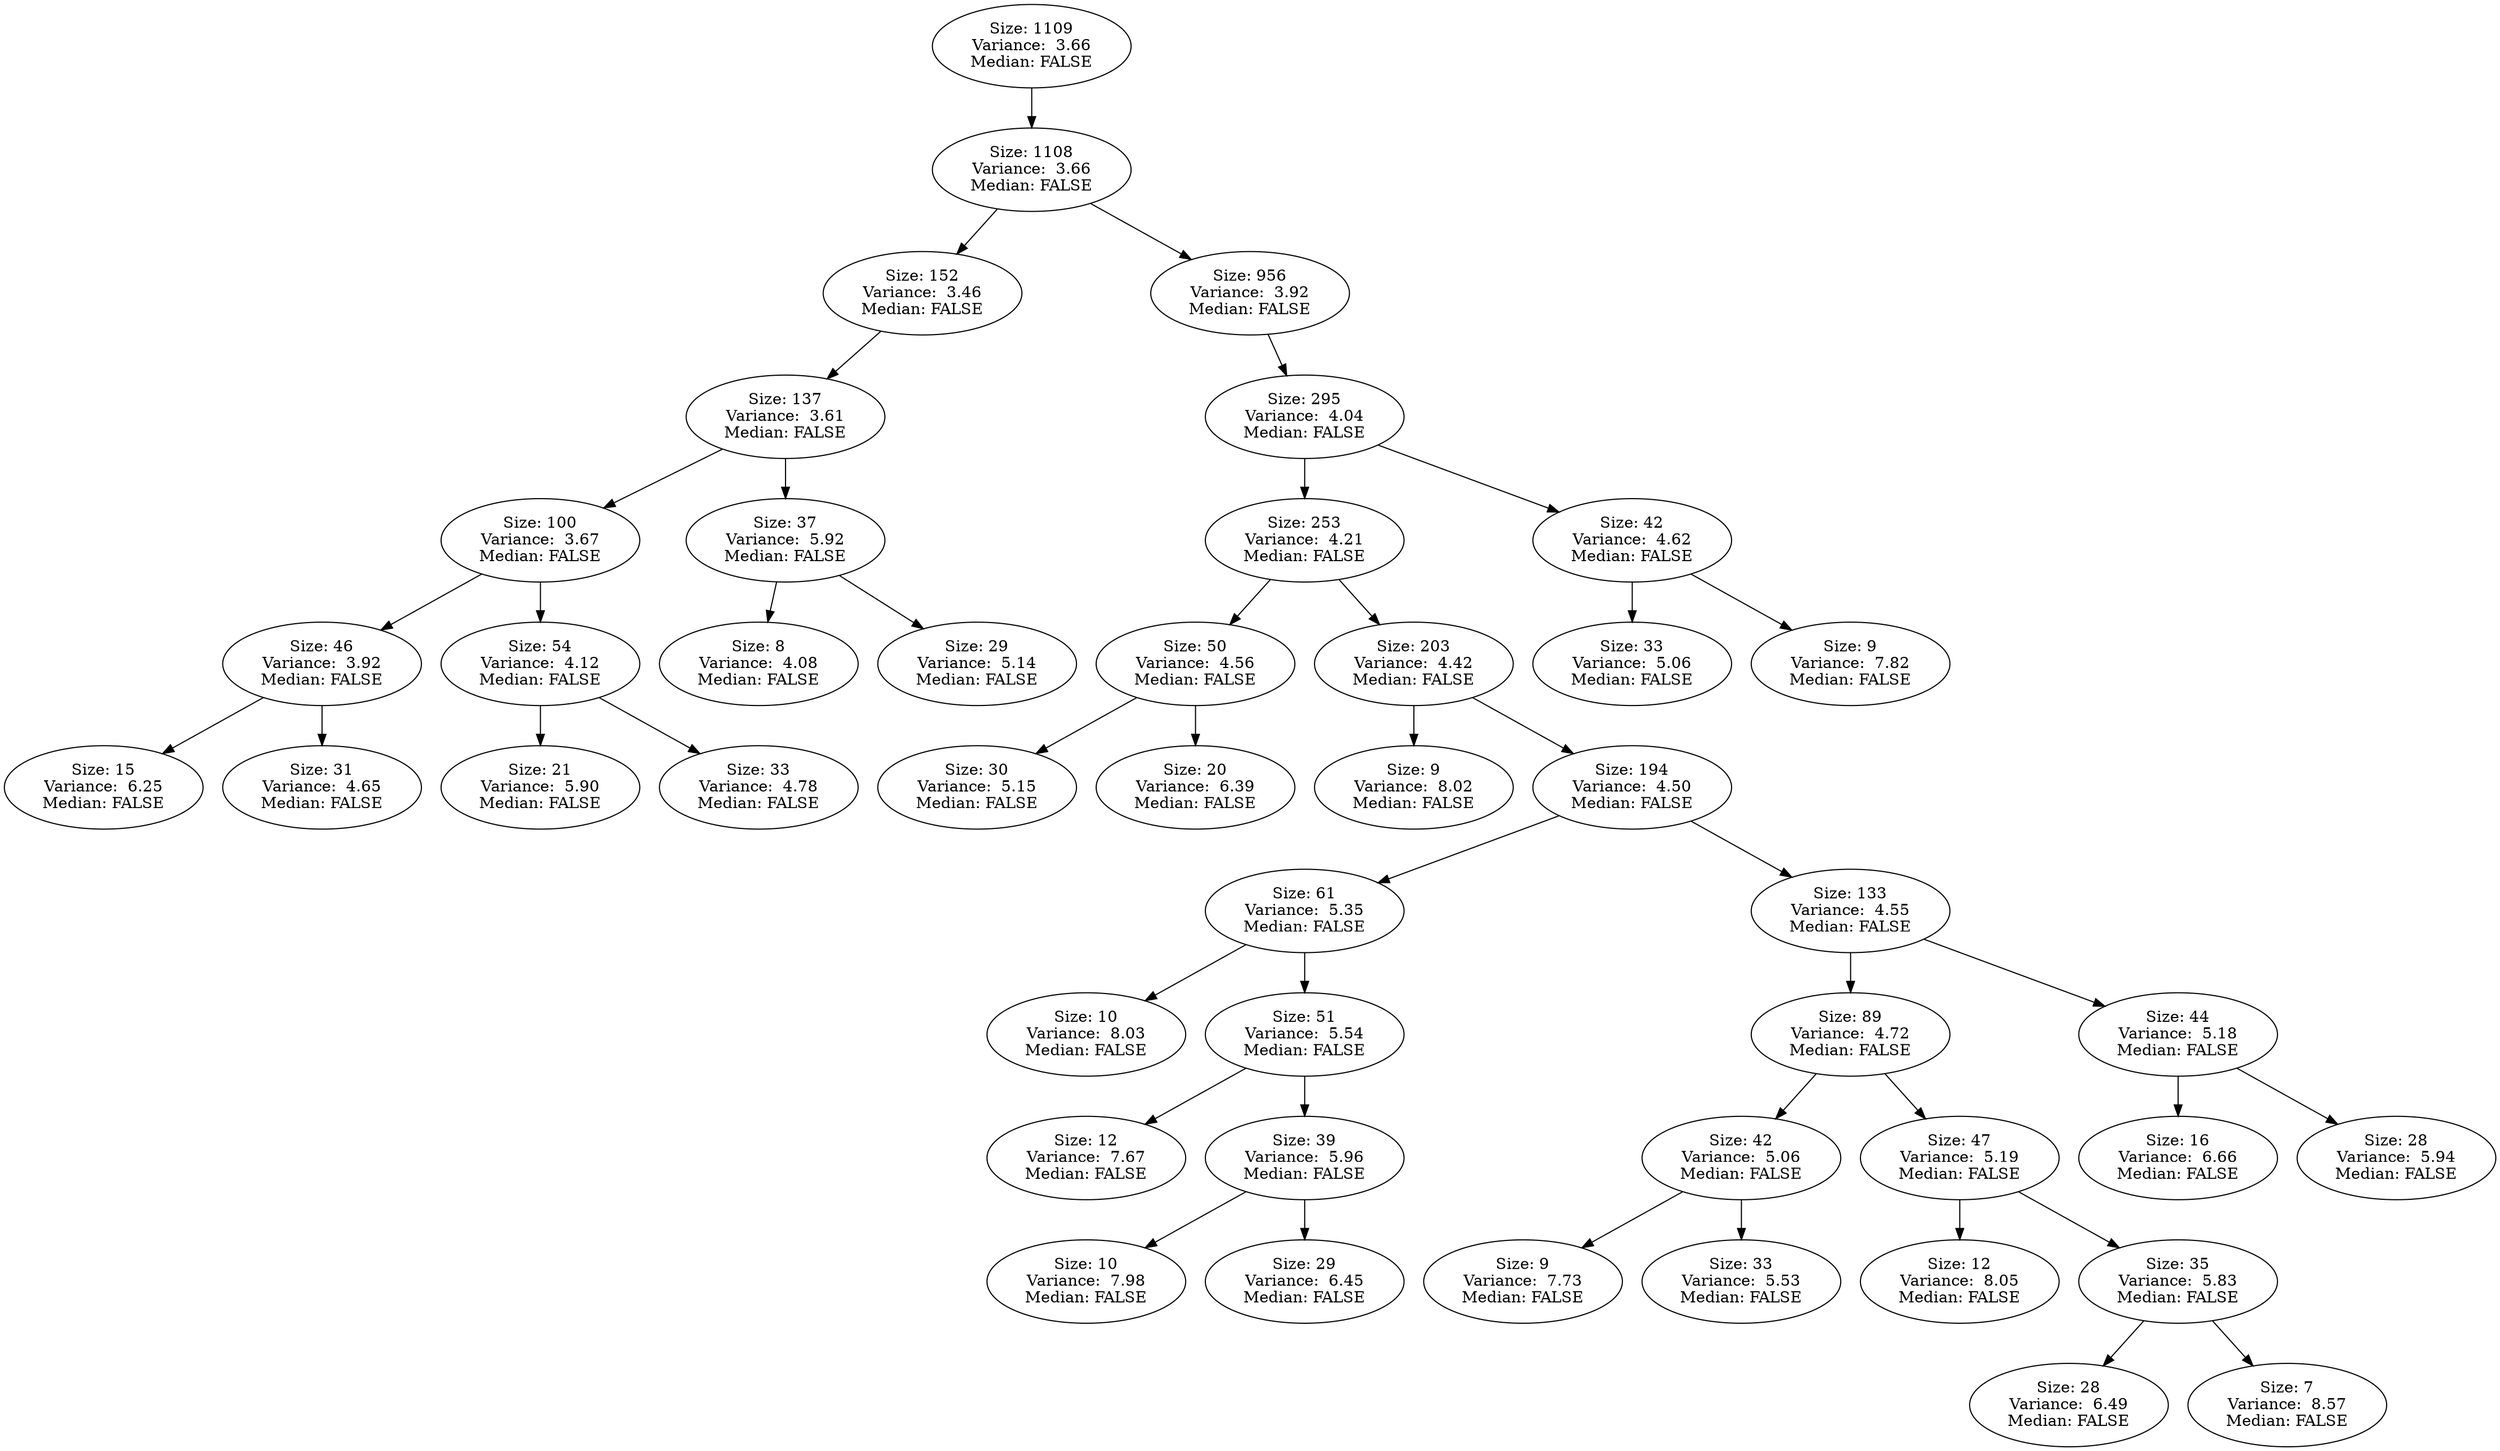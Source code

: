 DIGRAPH G {
"Size: 1109\nVariance:  3.66\nMedian: FALSE" -> "Size: 1108\nVariance:  3.66\nMedian: FALSE" L=0;
"Size: 1108\nVariance:  3.66\nMedian: FALSE" -> "Size: 152\nVariance:  3.46\nMedian: FALSE" L=1;
"Size: 1108\nVariance:  3.66\nMedian: FALSE" -> "Size: 956\nVariance:  3.92\nMedian: FALSE" L=1;
"Size: 152\nVariance:  3.46\nMedian: FALSE" -> "Size: 137\nVariance:  3.61\nMedian: FALSE" L=2;
"Size: 137\nVariance:  3.61\nMedian: FALSE" -> "Size: 100\nVariance:  3.67\nMedian: FALSE" L=3;
"Size: 137\nVariance:  3.61\nMedian: FALSE" -> "Size: 37\nVariance:  5.92\nMedian: FALSE" L=3;
"Size: 100\nVariance:  3.67\nMedian: FALSE" -> "Size: 46\nVariance:  3.92\nMedian: FALSE" L=4;
"Size: 100\nVariance:  3.67\nMedian: FALSE" -> "Size: 54\nVariance:  4.12\nMedian: FALSE" L=4;
"Size: 46\nVariance:  3.92\nMedian: FALSE" -> "Size: 15\nVariance:  6.25\nMedian: FALSE" L=5;
"Size: 46\nVariance:  3.92\nMedian: FALSE" -> "Size: 31\nVariance:  4.65\nMedian: FALSE" L=5;
"Size: 54\nVariance:  4.12\nMedian: FALSE" -> "Size: 21\nVariance:  5.90\nMedian: FALSE" L=5;
"Size: 54\nVariance:  4.12\nMedian: FALSE" -> "Size: 33\nVariance:  4.78\nMedian: FALSE" L=5;
"Size: 37\nVariance:  5.92\nMedian: FALSE" -> "Size: 8\nVariance:  4.08\nMedian: FALSE" L=4;
"Size: 37\nVariance:  5.92\nMedian: FALSE" -> "Size: 29\nVariance:  5.14\nMedian: FALSE" L=4;
"Size: 956\nVariance:  3.92\nMedian: FALSE" -> "Size: 295\nVariance:  4.04\nMedian: FALSE" L=2;
"Size: 295\nVariance:  4.04\nMedian: FALSE" -> "Size: 253\nVariance:  4.21\nMedian: FALSE" L=3;
"Size: 295\nVariance:  4.04\nMedian: FALSE" -> "Size: 42\nVariance:  4.62\nMedian: FALSE" L=3;
"Size: 253\nVariance:  4.21\nMedian: FALSE" -> "Size: 50\nVariance:  4.56\nMedian: FALSE" L=4;
"Size: 253\nVariance:  4.21\nMedian: FALSE" -> "Size: 203\nVariance:  4.42\nMedian: FALSE" L=4;
"Size: 50\nVariance:  4.56\nMedian: FALSE" -> "Size: 30\nVariance:  5.15\nMedian: FALSE" L=5;
"Size: 50\nVariance:  4.56\nMedian: FALSE" -> "Size: 20\nVariance:  6.39\nMedian: FALSE" L=5;
"Size: 203\nVariance:  4.42\nMedian: FALSE" -> "Size: 9\nVariance:  8.02\nMedian: FALSE" L=5;
"Size: 203\nVariance:  4.42\nMedian: FALSE" -> "Size: 194\nVariance:  4.50\nMedian: FALSE" L=5;
"Size: 194\nVariance:  4.50\nMedian: FALSE" -> "Size: 61\nVariance:  5.35\nMedian: FALSE" L=6;
"Size: 194\nVariance:  4.50\nMedian: FALSE" -> "Size: 133\nVariance:  4.55\nMedian: FALSE" L=6;
"Size: 61\nVariance:  5.35\nMedian: FALSE" -> "Size: 10\nVariance:  8.03\nMedian: FALSE" L=7;
"Size: 61\nVariance:  5.35\nMedian: FALSE" -> "Size: 51\nVariance:  5.54\nMedian: FALSE" L=7;
"Size: 51\nVariance:  5.54\nMedian: FALSE" -> "Size: 12\nVariance:  7.67\nMedian: FALSE" L=8;
"Size: 51\nVariance:  5.54\nMedian: FALSE" -> "Size: 39\nVariance:  5.96\nMedian: FALSE" L=8;
"Size: 39\nVariance:  5.96\nMedian: FALSE" -> "Size: 10\nVariance:  7.98\nMedian: FALSE" L=9;
"Size: 39\nVariance:  5.96\nMedian: FALSE" -> "Size: 29\nVariance:  6.45\nMedian: FALSE" L=9;
"Size: 133\nVariance:  4.55\nMedian: FALSE" -> "Size: 89\nVariance:  4.72\nMedian: FALSE" L=7;
"Size: 133\nVariance:  4.55\nMedian: FALSE" -> "Size: 44\nVariance:  5.18\nMedian: FALSE" L=7;
"Size: 89\nVariance:  4.72\nMedian: FALSE" -> "Size: 42\nVariance:  5.06\nMedian: FALSE" L=8;
"Size: 89\nVariance:  4.72\nMedian: FALSE" -> "Size: 47\nVariance:  5.19\nMedian: FALSE" L=8;
"Size: 42\nVariance:  5.06\nMedian: FALSE" -> "Size: 9\nVariance:  7.73\nMedian: FALSE" L=9;
"Size: 42\nVariance:  5.06\nMedian: FALSE" -> "Size: 33\nVariance:  5.53\nMedian: FALSE" L=9;
"Size: 47\nVariance:  5.19\nMedian: FALSE" -> "Size: 12\nVariance:  8.05\nMedian: FALSE" L=9;
"Size: 47\nVariance:  5.19\nMedian: FALSE" -> "Size: 35\nVariance:  5.83\nMedian: FALSE" L=9;
"Size: 35\nVariance:  5.83\nMedian: FALSE" -> "Size: 28\nVariance:  6.49\nMedian: FALSE" L=10;
"Size: 35\nVariance:  5.83\nMedian: FALSE" -> "Size: 7\nVariance:  8.57\nMedian: FALSE" L=10;
"Size: 44\nVariance:  5.18\nMedian: FALSE" -> "Size: 16\nVariance:  6.66\nMedian: FALSE" L=8;
"Size: 44\nVariance:  5.18\nMedian: FALSE" -> "Size: 28\nVariance:  5.94\nMedian: FALSE" L=8;
"Size: 42\nVariance:  4.62\nMedian: FALSE" -> "Size: 33\nVariance:  5.06\nMedian: FALSE" L=4;
"Size: 42\nVariance:  4.62\nMedian: FALSE" -> "Size: 9\nVariance:  7.82\nMedian: FALSE" L=4;
}
